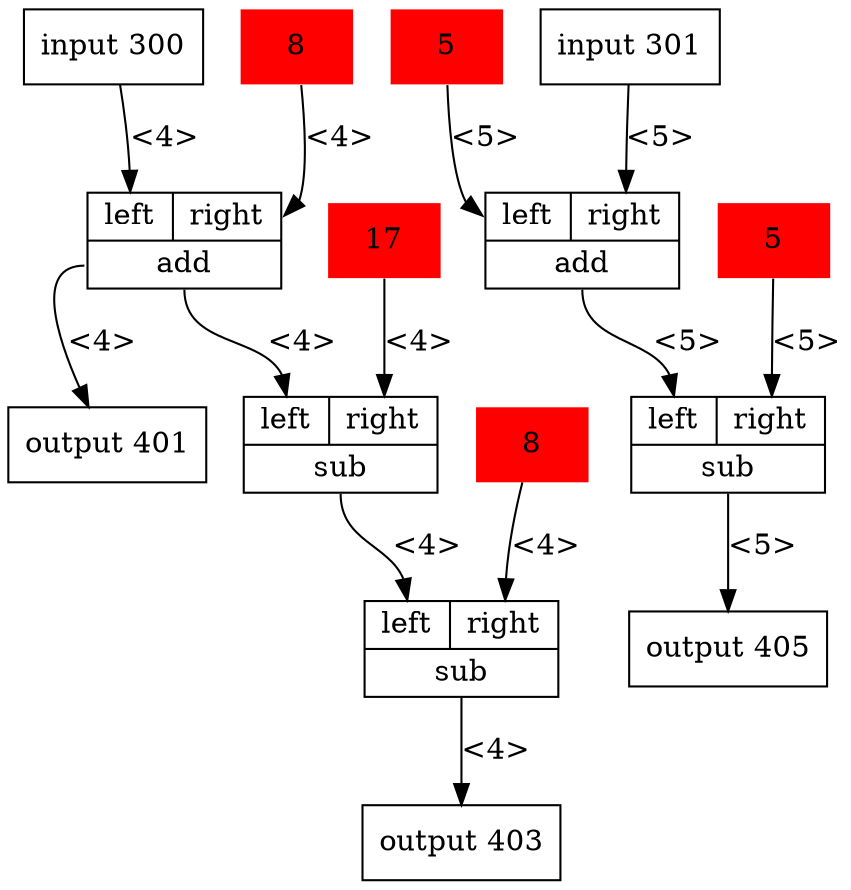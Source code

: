 digraph packetarc {
node [shape=record];
in_300 [label="input 300"];
in_305 [label="input 301"];

c_205 [label="5" shape=plaintext color="red" style="filled"];
c_206 [label="5" shape=plaintext color="red" style="filled"];


c_200 [label="8" shape=plaintext color="red" style="filled"];
c_201 [label="17" shape=plaintext color="red" style="filled"];
c_202 [label="8" shape=plaintext color="red" style="filled"];

opadd_101 [label="{{<left> left | <right> right} | <out> add}" debug="25454 1"];
opsub_102 [label="{{<left> left | <right> right} | <out> sub}" debug="25454 1"];
opsub_103 [label="{{<left> left | <right> right} | <out> sub}" debug="25454 1"];

opadd_105 [label="{{<left> left | <right> right} | <out> add}" debug="25454 1"];
opsub_106 [label="{{<left> left | <right> right} | <out> sub}" debug="25454 1"];

out_401 [label="output 401"];
out_403 [label="output 403"];
out_405 [label="output 405"];


in_300			->		opadd_101:left		[label="<4>"];
c_200			->		opadd_101:right		[label="<4>"];
opadd_101:out 	->		out_401				[label="<4>"];

opadd_101:out 	->		opsub_102:left		[label="<4>"];
c_201			-> 		opsub_102:right		[label="<4>"];

opsub_102:out 	->		opsub_103:left		[label="<4>"];
c_202			->		opsub_103:right		[label="<4>"];
opsub_103:out 	-> 		out_403				[label="<4>"];




in_305			-> 		opadd_105:right		[label="<5>"];
c_205			-> 		opadd_105:left		[label="<5>"];
opadd_105:out 	-> 		opsub_106:left		[label="<5>"];
c_206			-> 		opsub_106:right 	[label="<5>"];
opsub_106:out	-> 		out_405 			[label="<5>"];
}